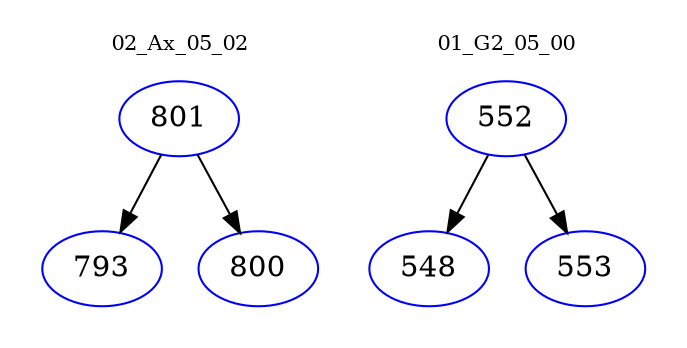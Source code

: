 digraph{
subgraph cluster_0 {
color = white
label = "02_Ax_05_02";
fontsize=10;
T0_801 [label="801", color="blue"]
T0_801 -> T0_793 [color="black"]
T0_793 [label="793", color="blue"]
T0_801 -> T0_800 [color="black"]
T0_800 [label="800", color="blue"]
}
subgraph cluster_1 {
color = white
label = "01_G2_05_00";
fontsize=10;
T1_552 [label="552", color="blue"]
T1_552 -> T1_548 [color="black"]
T1_548 [label="548", color="blue"]
T1_552 -> T1_553 [color="black"]
T1_553 [label="553", color="blue"]
}
}
